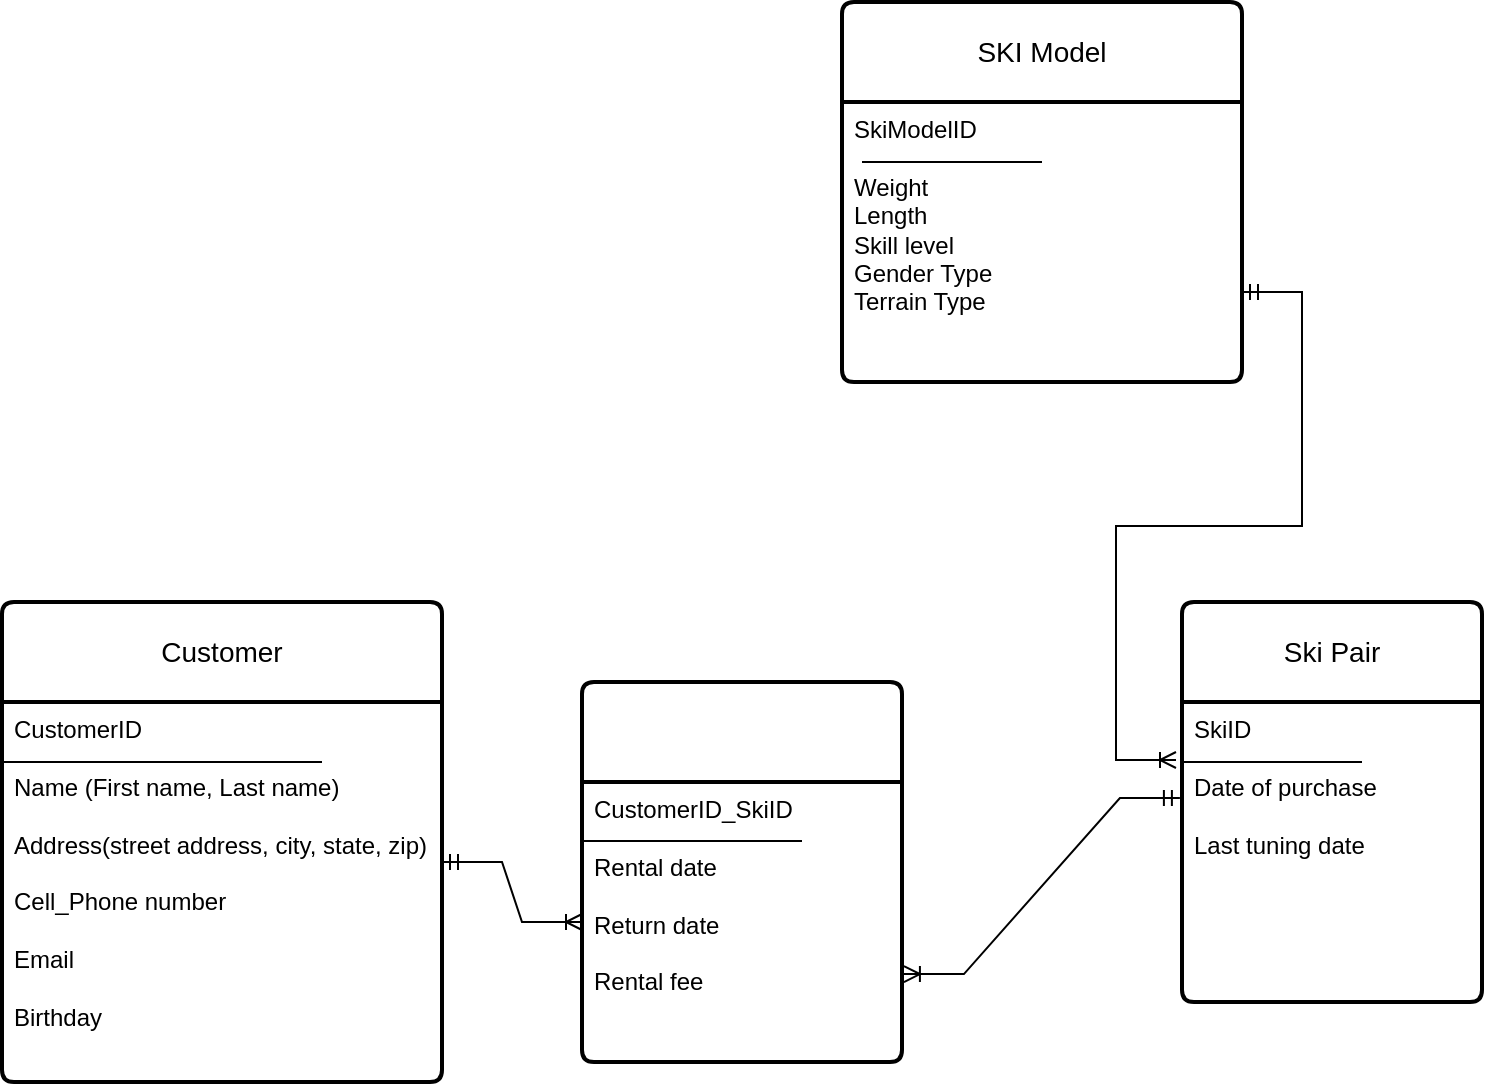 <mxfile version="21.1.5" type="github">
  <diagram name="Page-1" id="mkmA5igbdkyf4VgWwPyJ">
    <mxGraphModel dx="1026" dy="633" grid="0" gridSize="10" guides="1" tooltips="1" connect="1" arrows="1" fold="1" page="1" pageScale="1" pageWidth="850" pageHeight="1100" math="0" shadow="0">
      <root>
        <mxCell id="0" />
        <mxCell id="1" parent="0" />
        <mxCell id="klZNDZdQJCAvAYYKmm0R-2" value="Customer" style="swimlane;childLayout=stackLayout;horizontal=1;startSize=50;horizontalStack=0;rounded=1;fontSize=14;fontStyle=0;strokeWidth=2;resizeParent=0;resizeLast=1;shadow=0;dashed=0;align=center;arcSize=4;whiteSpace=wrap;html=1;" vertex="1" parent="1">
          <mxGeometry x="30" y="360" width="220" height="240" as="geometry" />
        </mxCell>
        <mxCell id="klZNDZdQJCAvAYYKmm0R-195" value="" style="endArrow=none;html=1;rounded=0;" edge="1" parent="klZNDZdQJCAvAYYKmm0R-2">
          <mxGeometry relative="1" as="geometry">
            <mxPoint y="80" as="sourcePoint" />
            <mxPoint x="160" y="80" as="targetPoint" />
          </mxGeometry>
        </mxCell>
        <mxCell id="klZNDZdQJCAvAYYKmm0R-3" value="CustomerID&lt;br&gt;&lt;br&gt;Name (First name, Last name)&lt;br&gt;&lt;br&gt;Address(street address, city, state, zip)&lt;br&gt;&lt;br&gt;Cell_Phone number&lt;br&gt;&lt;br&gt;Email&lt;br&gt;&lt;br&gt;Birthday&amp;nbsp;" style="align=left;strokeColor=none;fillColor=none;spacingLeft=4;fontSize=12;verticalAlign=top;resizable=0;rotatable=0;part=1;html=1;" vertex="1" parent="klZNDZdQJCAvAYYKmm0R-2">
          <mxGeometry y="50" width="220" height="190" as="geometry" />
        </mxCell>
        <mxCell id="klZNDZdQJCAvAYYKmm0R-175" value="Ski Pair" style="swimlane;childLayout=stackLayout;horizontal=1;startSize=50;horizontalStack=0;rounded=1;fontSize=14;fontStyle=0;strokeWidth=2;resizeParent=0;resizeLast=1;shadow=0;dashed=0;align=center;arcSize=4;whiteSpace=wrap;html=1;" vertex="1" parent="1">
          <mxGeometry x="620" y="360" width="150" height="200" as="geometry" />
        </mxCell>
        <mxCell id="klZNDZdQJCAvAYYKmm0R-198" value="" style="endArrow=none;html=1;rounded=0;" edge="1" parent="klZNDZdQJCAvAYYKmm0R-175">
          <mxGeometry relative="1" as="geometry">
            <mxPoint y="80" as="sourcePoint" />
            <mxPoint x="90" y="80" as="targetPoint" />
          </mxGeometry>
        </mxCell>
        <mxCell id="klZNDZdQJCAvAYYKmm0R-176" value="SkiID&lt;br&gt;&lt;br&gt;Date of purchase&lt;br&gt;&lt;br&gt;Last tuning date" style="align=left;strokeColor=none;fillColor=none;spacingLeft=4;fontSize=12;verticalAlign=top;resizable=0;rotatable=0;part=1;html=1;" vertex="1" parent="klZNDZdQJCAvAYYKmm0R-175">
          <mxGeometry y="50" width="150" height="150" as="geometry" />
        </mxCell>
        <mxCell id="klZNDZdQJCAvAYYKmm0R-177" value="SKI Model" style="swimlane;childLayout=stackLayout;horizontal=1;startSize=50;horizontalStack=0;rounded=1;fontSize=14;fontStyle=0;strokeWidth=2;resizeParent=0;resizeLast=1;shadow=0;dashed=0;align=center;arcSize=4;whiteSpace=wrap;html=1;" vertex="1" parent="1">
          <mxGeometry x="450" y="60" width="200" height="190" as="geometry" />
        </mxCell>
        <mxCell id="klZNDZdQJCAvAYYKmm0R-196" value="" style="endArrow=none;html=1;rounded=0;" edge="1" parent="klZNDZdQJCAvAYYKmm0R-177">
          <mxGeometry relative="1" as="geometry">
            <mxPoint x="10" y="80" as="sourcePoint" />
            <mxPoint x="100" y="80" as="targetPoint" />
            <Array as="points" />
          </mxGeometry>
        </mxCell>
        <mxCell id="klZNDZdQJCAvAYYKmm0R-178" value="SkiModelID&lt;br&gt;&lt;br&gt;Weight&lt;br&gt;Length&lt;br&gt;Skill level&lt;br&gt;Gender Type&lt;br&gt;Terrain Type&lt;br&gt;" style="align=left;strokeColor=none;fillColor=none;spacingLeft=4;fontSize=12;verticalAlign=top;resizable=0;rotatable=0;part=1;html=1;" vertex="1" parent="klZNDZdQJCAvAYYKmm0R-177">
          <mxGeometry y="50" width="200" height="140" as="geometry" />
        </mxCell>
        <mxCell id="klZNDZdQJCAvAYYKmm0R-189" value="" style="swimlane;childLayout=stackLayout;horizontal=1;startSize=50;horizontalStack=0;rounded=1;fontSize=14;fontStyle=0;strokeWidth=2;resizeParent=0;resizeLast=1;shadow=0;dashed=0;align=center;arcSize=4;whiteSpace=wrap;html=1;" vertex="1" parent="1">
          <mxGeometry x="320" y="400" width="160" height="190" as="geometry" />
        </mxCell>
        <mxCell id="klZNDZdQJCAvAYYKmm0R-199" value="" style="endArrow=none;html=1;rounded=0;" edge="1" parent="klZNDZdQJCAvAYYKmm0R-189">
          <mxGeometry relative="1" as="geometry">
            <mxPoint y="79.5" as="sourcePoint" />
            <mxPoint x="110" y="79.5" as="targetPoint" />
          </mxGeometry>
        </mxCell>
        <mxCell id="klZNDZdQJCAvAYYKmm0R-190" value="CustomerID_SkiID&lt;br&gt;&lt;br&gt;Rental date&lt;br&gt;&lt;br&gt;Return date&lt;br&gt;&lt;br&gt;Rental fee" style="align=left;strokeColor=none;fillColor=none;spacingLeft=4;fontSize=12;verticalAlign=top;resizable=0;rotatable=0;part=1;html=1;" vertex="1" parent="klZNDZdQJCAvAYYKmm0R-189">
          <mxGeometry y="50" width="160" height="140" as="geometry" />
        </mxCell>
        <mxCell id="klZNDZdQJCAvAYYKmm0R-200" value="" style="edgeStyle=entityRelationEdgeStyle;fontSize=12;html=1;endArrow=ERoneToMany;startArrow=ERmandOne;rounded=0;" edge="1" parent="1">
          <mxGeometry width="100" height="100" relative="1" as="geometry">
            <mxPoint x="650" y="205" as="sourcePoint" />
            <mxPoint x="617" y="439" as="targetPoint" />
          </mxGeometry>
        </mxCell>
        <mxCell id="klZNDZdQJCAvAYYKmm0R-202" value="" style="edgeStyle=entityRelationEdgeStyle;fontSize=12;html=1;endArrow=ERoneToMany;startArrow=ERmandOne;rounded=0;" edge="1" parent="1" target="klZNDZdQJCAvAYYKmm0R-190">
          <mxGeometry width="100" height="100" relative="1" as="geometry">
            <mxPoint x="250" y="490" as="sourcePoint" />
            <mxPoint x="350" y="390" as="targetPoint" />
          </mxGeometry>
        </mxCell>
        <mxCell id="klZNDZdQJCAvAYYKmm0R-203" value="" style="edgeStyle=entityRelationEdgeStyle;fontSize=12;html=1;endArrow=ERoneToMany;startArrow=ERmandOne;rounded=0;entryX=1.006;entryY=0.686;entryDx=0;entryDy=0;entryPerimeter=0;exitX=-0.007;exitY=0.32;exitDx=0;exitDy=0;exitPerimeter=0;" edge="1" parent="1" source="klZNDZdQJCAvAYYKmm0R-176" target="klZNDZdQJCAvAYYKmm0R-190">
          <mxGeometry width="100" height="100" relative="1" as="geometry">
            <mxPoint x="620" y="490" as="sourcePoint" />
            <mxPoint x="720" y="390" as="targetPoint" />
          </mxGeometry>
        </mxCell>
      </root>
    </mxGraphModel>
  </diagram>
</mxfile>

